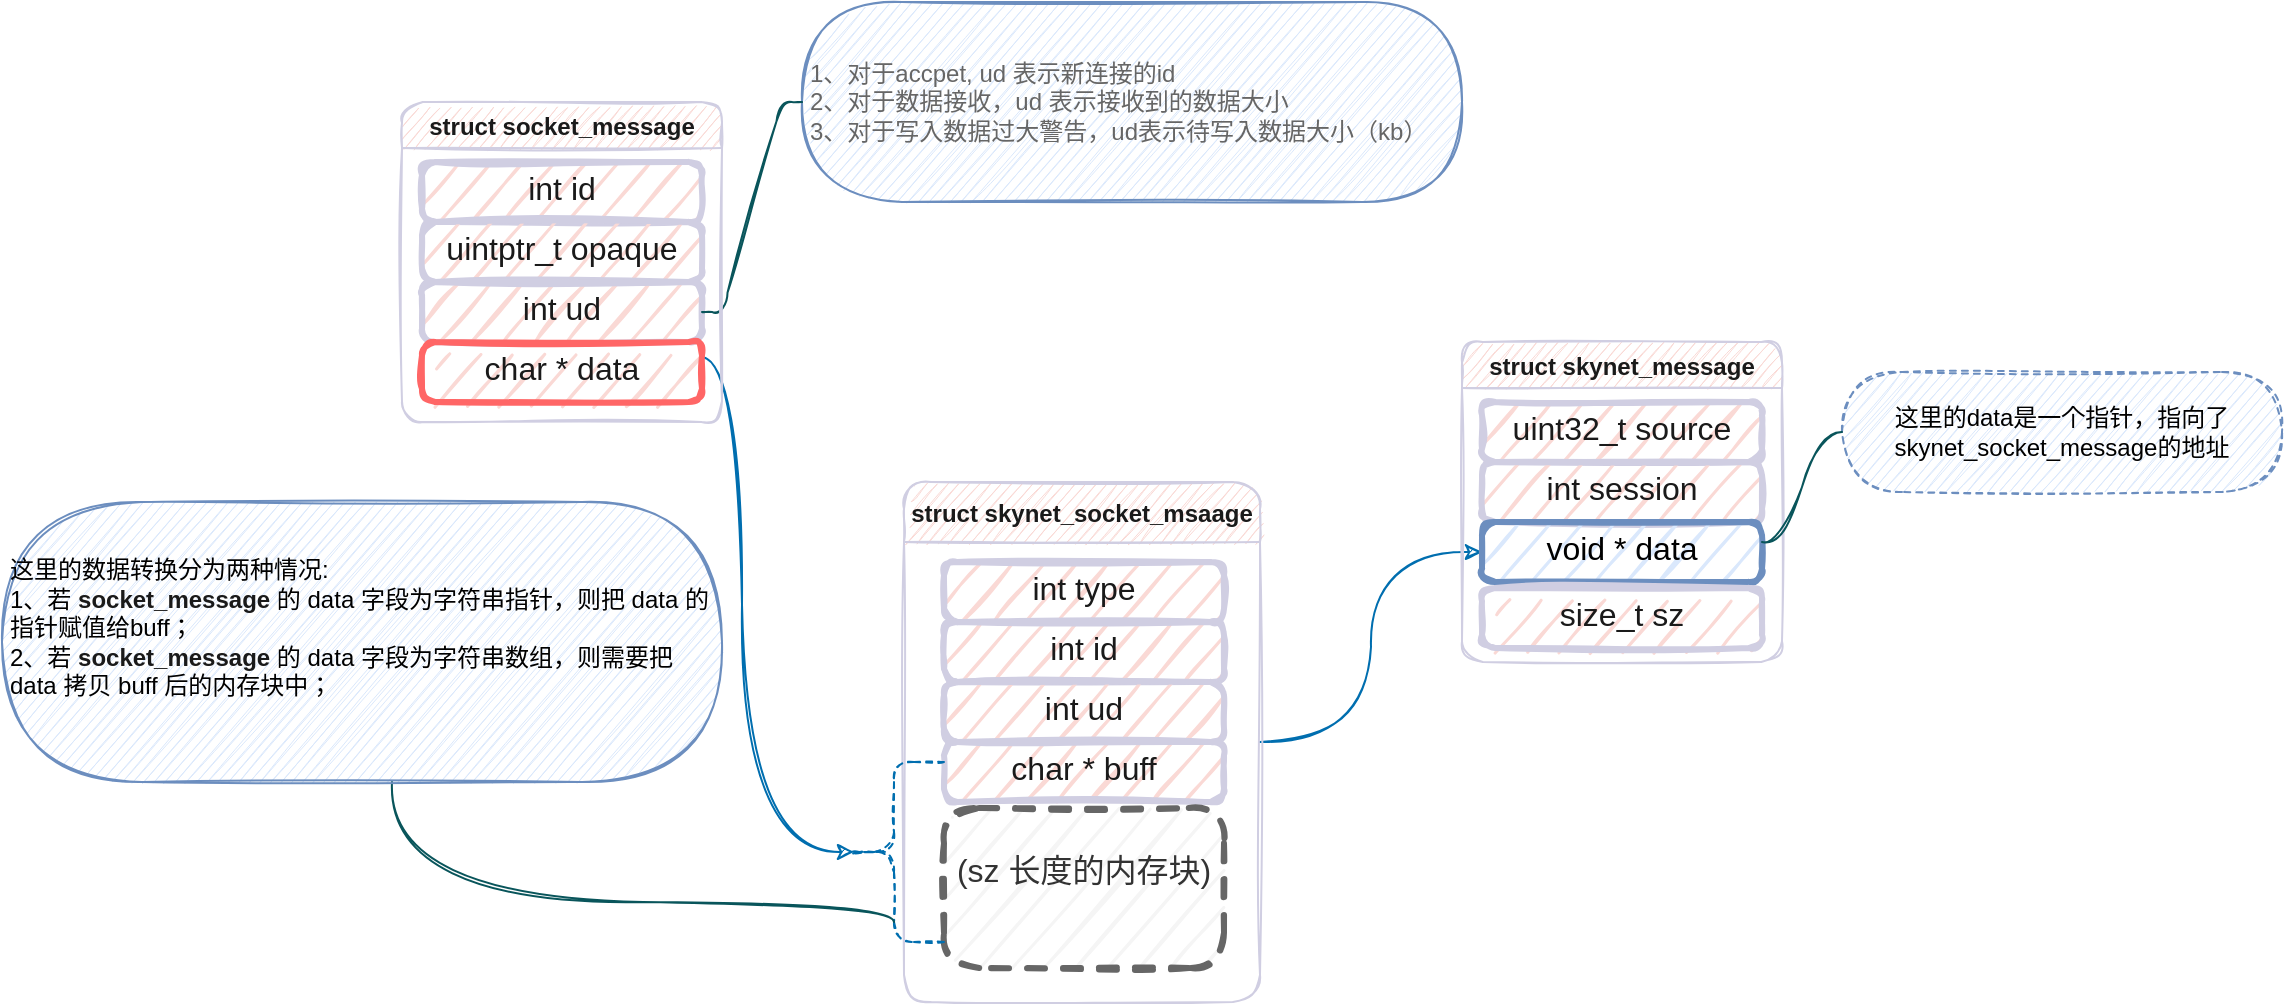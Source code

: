 <mxfile version="13.9.9" type="device"><diagram name="Page-1" id="c7558073-3199-34d8-9f00-42111426c3f3"><mxGraphModel dx="989" dy="730" grid="1" gridSize="10" guides="1" tooltips="1" connect="1" arrows="1" fold="1" page="1" pageScale="1" pageWidth="826" pageHeight="1169" math="0" shadow="0"><root><mxCell id="0"/><mxCell id="1" parent="0"/><mxCell id="6" value="&lt;p style=&quot;margin: 4px 0px 0px ; text-align: center&quot;&gt;&lt;span style=&quot;font-size: 16px&quot;&gt;int id&lt;/span&gt;&lt;br&gt;&lt;/p&gt;&lt;p style=&quot;margin: 4px 0px 0px ; text-align: center&quot;&gt;&lt;br&gt;&lt;/p&gt;" style="verticalAlign=middle;align=center;overflow=fill;fontSize=12;fontFamily=Helvetica;html=1;fontStyle=0;strokeWidth=3;fillColor=#FAD9D5;arcSize=22;spacingTop=0;spacingBottom=0;rounded=1;strokeColor=#D0CEE2;fontColor=#1A1A1A;sketch=1;" parent="1" vertex="1"><mxGeometry x="270" y="110" width="140" height="30" as="geometry"/></mxCell><mxCell id="GGpCeuplIJQ4EV_8isBT-96" value="&lt;p style=&quot;margin: 4px 0px 0px ; text-align: center&quot;&gt;&lt;span style=&quot;font-size: 16px&quot;&gt;uintptr_t opaque&lt;/span&gt;&lt;/p&gt;&lt;p style=&quot;margin: 4px 0px 0px ; text-align: center&quot;&gt;&lt;span style=&quot;font-size: 16px&quot;&gt;&lt;br&gt;&lt;/span&gt;&lt;/p&gt;" style="verticalAlign=middle;align=center;overflow=fill;fontSize=12;fontFamily=Helvetica;html=1;fontStyle=0;strokeWidth=3;fillColor=#FAD9D5;arcSize=22;spacingTop=0;spacingBottom=0;rounded=1;strokeColor=#D0CEE2;fontColor=#1A1A1A;sketch=1;" parent="1" vertex="1"><mxGeometry x="270" y="140" width="140" height="30" as="geometry"/></mxCell><mxCell id="GGpCeuplIJQ4EV_8isBT-97" value="&lt;p style=&quot;margin: 4px 0px 0px ; text-align: center&quot;&gt;&lt;span style=&quot;font-size: 16px&quot;&gt;int ud&lt;/span&gt;&lt;/p&gt;" style="verticalAlign=middle;align=center;overflow=fill;fontSize=12;fontFamily=Helvetica;html=1;fontStyle=0;strokeWidth=3;fillColor=#FAD9D5;arcSize=22;spacingTop=0;spacingBottom=0;rounded=1;strokeColor=#D0CEE2;fontColor=#1A1A1A;sketch=1;" parent="1" vertex="1"><mxGeometry x="270" y="170" width="140" height="30" as="geometry"/></mxCell><mxCell id="GGpCeuplIJQ4EV_8isBT-114" style="rounded=1;orthogonalLoop=1;jettySize=auto;html=1;exitX=1;exitY=0.25;exitDx=0;exitDy=0;strokeColor=#006EAF;fontColor=#1A1A1A;entryX=0.1;entryY=0.5;entryDx=0;entryDy=0;entryPerimeter=0;edgeStyle=orthogonalEdgeStyle;curved=1;endArrow=classic;endFill=1;fillColor=#1ba1e2;sketch=1;" parent="1" source="GGpCeuplIJQ4EV_8isBT-98" target="GGpCeuplIJQ4EV_8isBT-112" edge="1"><mxGeometry relative="1" as="geometry"><mxPoint x="469" y="457" as="targetPoint"/><Array as="points"><mxPoint x="430" y="208"/><mxPoint x="430" y="455"/></Array></mxGeometry></mxCell><mxCell id="GGpCeuplIJQ4EV_8isBT-98" value="&lt;p style=&quot;margin: 4px 0px 0px ; text-align: center&quot;&gt;&lt;span style=&quot;font-size: 16px&quot;&gt;char * data&lt;/span&gt;&lt;/p&gt;" style="verticalAlign=middle;align=center;overflow=fill;fontSize=12;fontFamily=Helvetica;html=1;fontStyle=0;strokeWidth=3;fillColor=#FAD9D5;arcSize=22;spacingTop=0;spacingBottom=0;rounded=1;fontColor=#1A1A1A;sketch=1;strokeColor=#FF6666;" parent="1" vertex="1"><mxGeometry x="270" y="200" width="140" height="30" as="geometry"/></mxCell><mxCell id="GGpCeuplIJQ4EV_8isBT-101" value="&lt;span style=&quot;color: rgb(102 , 102 , 102)&quot;&gt;1、对于accpet, ud 表示新连接的id&lt;/span&gt;&lt;br style=&quot;color: rgb(102 , 102 , 102)&quot;&gt;&lt;span style=&quot;color: rgb(102 , 102 , 102)&quot;&gt;2、对于数据接收，ud 表示接收到的数据大小&lt;/span&gt;&lt;br style=&quot;color: rgb(102 , 102 , 102)&quot;&gt;&lt;span style=&quot;color: rgb(102 , 102 , 102)&quot;&gt;3、对于写入数据过大警告，ud表示待写入数据大小（kb）&lt;/span&gt;" style="whiteSpace=wrap;html=1;arcSize=50;align=left;verticalAlign=middle;strokeWidth=1;autosize=1;spacing=4;treeFolding=0;treeMoving=1;newEdgeStyle={&quot;edgeStyle&quot;:&quot;entityRelationEdgeStyle&quot;,&quot;startArrow&quot;:&quot;none&quot;,&quot;endArrow&quot;:&quot;none&quot;,&quot;segment&quot;:10,&quot;curved&quot;:1};fontSize=12;rounded=1;fillColor=#dae8fc;strokeColor=#6c8ebf;rotatable=1;resizable=1;movable=1;expand=1;editable=1;recursiveResize=1;allowArrows=1;imageAspect=1;sketch=1;" parent="1" vertex="1"><mxGeometry x="460" y="30" width="330" height="100" as="geometry"/></mxCell><mxCell id="GGpCeuplIJQ4EV_8isBT-102" value="" style="edgeStyle=entityRelationEdgeStyle;startArrow=none;endArrow=none;segment=10;fontSize=12;entryX=0;entryY=0.5;entryDx=0;entryDy=0;exitX=1;exitY=0.5;exitDx=0;exitDy=0;strokeColor=#09555B;fontColor=#1A1A1A;sketch=1;" parent="1" source="GGpCeuplIJQ4EV_8isBT-97" target="GGpCeuplIJQ4EV_8isBT-101" edge="1"><mxGeometry relative="1" as="geometry"><mxPoint x="590" y="320" as="sourcePoint"/></mxGeometry></mxCell><mxCell id="GGpCeuplIJQ4EV_8isBT-103" value="&lt;p style=&quot;margin: 4px 0px 0px ; text-align: center&quot;&gt;&lt;span style=&quot;font-size: 16px&quot;&gt;int type&lt;/span&gt;&lt;/p&gt;" style="verticalAlign=middle;align=center;overflow=fill;fontSize=12;fontFamily=Helvetica;html=1;fontStyle=0;strokeWidth=3;fillColor=#FAD9D5;arcSize=22;spacingTop=0;spacingBottom=0;rounded=1;strokeColor=#D0CEE2;fontColor=#1A1A1A;sketch=1;" parent="1" vertex="1"><mxGeometry x="531" y="310" width="140" height="30" as="geometry"/></mxCell><mxCell id="GGpCeuplIJQ4EV_8isBT-104" value="&lt;p style=&quot;margin: 4px 0px 0px ; text-align: center&quot;&gt;&lt;span style=&quot;font-size: 16px&quot;&gt;int id&lt;/span&gt;&lt;/p&gt;" style="verticalAlign=middle;align=center;overflow=fill;fontSize=12;fontFamily=Helvetica;html=1;fontStyle=0;strokeWidth=3;fillColor=#FAD9D5;arcSize=22;spacingTop=0;spacingBottom=0;rounded=1;strokeColor=#D0CEE2;fontColor=#1A1A1A;sketch=1;" parent="1" vertex="1"><mxGeometry x="531" y="340" width="140" height="30" as="geometry"/></mxCell><mxCell id="GGpCeuplIJQ4EV_8isBT-105" value="&lt;p style=&quot;margin: 4px 0px 0px ; text-align: center&quot;&gt;&lt;span style=&quot;font-size: 16px&quot;&gt;int ud&lt;/span&gt;&lt;/p&gt;" style="verticalAlign=middle;align=center;overflow=fill;fontSize=12;fontFamily=Helvetica;html=1;fontStyle=0;strokeWidth=3;fillColor=#FAD9D5;arcSize=22;spacingTop=0;spacingBottom=0;rounded=1;strokeColor=#D0CEE2;fontColor=#1A1A1A;sketch=1;" parent="1" vertex="1"><mxGeometry x="531" y="370" width="140" height="30" as="geometry"/></mxCell><mxCell id="GGpCeuplIJQ4EV_8isBT-106" value="&lt;p style=&quot;margin: 4px 0px 0px ; text-align: center&quot;&gt;&lt;span style=&quot;font-size: 16px&quot;&gt;char * buff&lt;/span&gt;&lt;/p&gt;" style="verticalAlign=middle;align=center;overflow=fill;fontSize=12;fontFamily=Helvetica;html=1;fontStyle=0;strokeWidth=3;fillColor=#FAD9D5;arcSize=22;spacingTop=0;spacingBottom=0;rounded=1;strokeColor=#D0CEE2;fontColor=#1A1A1A;sketch=1;" parent="1" vertex="1"><mxGeometry x="531" y="400" width="140" height="30" as="geometry"/></mxCell><mxCell id="GGpCeuplIJQ4EV_8isBT-107" value="struct socket_message" style="swimlane;rounded=1;strokeColor=#D0CEE2;fillColor=#FAD9D5;fontColor=#1A1A1A;startSize=23;sketch=1;" parent="1" vertex="1"><mxGeometry x="260" y="80" width="160" height="160" as="geometry"/></mxCell><mxCell id="GGpCeuplIJQ4EV_8isBT-127" style="edgeStyle=orthogonalEdgeStyle;curved=1;rounded=1;orthogonalLoop=1;jettySize=auto;html=1;exitX=1;exitY=0.5;exitDx=0;exitDy=0;entryX=0;entryY=0.5;entryDx=0;entryDy=0;endArrow=classic;endFill=1;strokeColor=#006EAF;fontColor=#1A1A1A;sketch=1;fillColor=#1ba1e2;" parent="1" source="GGpCeuplIJQ4EV_8isBT-108" target="GGpCeuplIJQ4EV_8isBT-124" edge="1"><mxGeometry relative="1" as="geometry"/></mxCell><mxCell id="GGpCeuplIJQ4EV_8isBT-108" value="struct skynet_socket_msaage" style="swimlane;rounded=1;strokeColor=#D0CEE2;fillColor=#FAD9D5;fontColor=#1A1A1A;startSize=30;sketch=1;" parent="1" vertex="1"><mxGeometry x="511" y="270" width="178" height="260" as="geometry"/></mxCell><mxCell id="GGpCeuplIJQ4EV_8isBT-110" value="&lt;p style=&quot;margin: 4px 0px 0px ; text-align: center&quot;&gt;&lt;br&gt;&lt;/p&gt;&lt;p style=&quot;margin: 4px 0px 0px ; text-align: center&quot;&gt;&lt;span style=&quot;font-size: 16px&quot;&gt;(sz 长度的内存块)&lt;/span&gt;&lt;/p&gt;" style="verticalAlign=middle;align=center;overflow=fill;fontSize=12;fontFamily=Helvetica;html=1;fontStyle=0;strokeWidth=3;arcSize=22;spacingTop=0;spacingBottom=0;rounded=1;dashed=1;fillColor=#f5f5f5;strokeColor=#666666;fontColor=#333333;sketch=1;" parent="GGpCeuplIJQ4EV_8isBT-108" vertex="1"><mxGeometry x="20" y="163" width="140" height="80" as="geometry"/></mxCell><mxCell id="GGpCeuplIJQ4EV_8isBT-112" value="" style="shape=curlyBracket;whiteSpace=wrap;html=1;rounded=1;dashed=1;strokeColor=#006EAF;fillColor=#1ba1e2;size=0.5;fontColor=#ffffff;sketch=1;" parent="1" vertex="1"><mxGeometry x="481" y="410" width="50" height="90" as="geometry"/></mxCell><mxCell id="GGpCeuplIJQ4EV_8isBT-121" style="edgeStyle=orthogonalEdgeStyle;curved=1;rounded=1;orthogonalLoop=1;jettySize=auto;html=1;endArrow=none;endFill=0;strokeColor=#09555B;fontColor=#1A1A1A;sketch=1;" parent="1" source="GGpCeuplIJQ4EV_8isBT-115" edge="1"><mxGeometry relative="1" as="geometry"><mxPoint x="506" y="490" as="targetPoint"/><Array as="points"><mxPoint x="255" y="480"/><mxPoint x="506" y="480"/></Array></mxGeometry></mxCell><mxCell id="GGpCeuplIJQ4EV_8isBT-115" value="这里的数据转换分为两种情况:&lt;br&gt;&lt;div&gt;&lt;span&gt;1、若&amp;nbsp;&lt;/span&gt;&lt;span style=&quot;color: rgb(26 , 26 , 26) ; font-weight: 700 ; text-align: center&quot;&gt;socket_message&lt;/span&gt;&lt;span&gt;&amp;nbsp;的 data 字段为字符串指针，则把 data 的指针赋值给buff；&lt;/span&gt;&lt;/div&gt;&lt;div&gt;2、若&amp;nbsp;&lt;span style=&quot;color: rgb(26 , 26 , 26) ; font-weight: 700 ; text-align: center&quot;&gt;socket_message&lt;/span&gt;&amp;nbsp;的 data 字段为字符串数组，则需要把 data 拷贝 buff 后的内存块中；&lt;/div&gt;&lt;div&gt;&lt;br&gt;&lt;/div&gt;" style="whiteSpace=wrap;html=1;rounded=1;arcSize=50;align=left;verticalAlign=middle;strokeWidth=1;autosize=0;spacing=4;treeFolding=1;treeMoving=1;newEdgeStyle={&quot;edgeStyle&quot;:&quot;entityRelationEdgeStyle&quot;,&quot;startArrow&quot;:&quot;none&quot;,&quot;endArrow&quot;:&quot;none&quot;,&quot;segment&quot;:10,&quot;curved&quot;:1};fillColor=#dae8fc;strokeColor=#6c8ebf;sketch=1;" parent="1" vertex="1"><mxGeometry x="60" y="280" width="360" height="140" as="geometry"/></mxCell><mxCell id="GGpCeuplIJQ4EV_8isBT-122" value="&lt;p style=&quot;margin: 4px 0px 0px ; text-align: center&quot;&gt;&lt;span style=&quot;font-size: 16px&quot;&gt;uint32_t source&lt;/span&gt;&lt;br&gt;&lt;/p&gt;&lt;p style=&quot;margin: 4px 0px 0px ; text-align: center&quot;&gt;&lt;br&gt;&lt;/p&gt;" style="verticalAlign=middle;align=center;overflow=fill;fontSize=12;fontFamily=Helvetica;html=1;fontStyle=0;strokeWidth=3;fillColor=#FAD9D5;arcSize=22;spacingTop=0;spacingBottom=0;rounded=1;strokeColor=#D0CEE2;fontColor=#1A1A1A;sketch=1;" parent="1" vertex="1"><mxGeometry x="800" y="230" width="140" height="30" as="geometry"/></mxCell><mxCell id="GGpCeuplIJQ4EV_8isBT-123" value="&lt;p style=&quot;margin: 4px 0px 0px ; text-align: center&quot;&gt;&lt;span style=&quot;font-size: 16px&quot;&gt;int session&lt;/span&gt;&lt;/p&gt;" style="verticalAlign=middle;align=center;overflow=fill;fontSize=12;fontFamily=Helvetica;html=1;fontStyle=0;strokeWidth=3;fillColor=#FAD9D5;arcSize=22;spacingTop=0;spacingBottom=0;rounded=1;strokeColor=#D0CEE2;fontColor=#1A1A1A;sketch=1;" parent="1" vertex="1"><mxGeometry x="800" y="260" width="140" height="30" as="geometry"/></mxCell><mxCell id="GGpCeuplIJQ4EV_8isBT-124" value="&lt;p style=&quot;margin: 4px 0px 0px ; text-align: center&quot;&gt;&lt;span style=&quot;font-size: 16px&quot;&gt;void * data&lt;/span&gt;&lt;/p&gt;" style="verticalAlign=middle;align=center;overflow=fill;fontSize=12;fontFamily=Helvetica;html=1;fontStyle=0;strokeWidth=3;fillColor=#dae8fc;arcSize=22;spacingTop=0;spacingBottom=0;rounded=1;strokeColor=#6c8ebf;sketch=1;" parent="1" vertex="1"><mxGeometry x="800" y="290" width="140" height="30" as="geometry"/></mxCell><mxCell id="GGpCeuplIJQ4EV_8isBT-125" value="&lt;p style=&quot;margin: 4px 0px 0px ; text-align: center&quot;&gt;&lt;span style=&quot;font-size: 16px&quot;&gt;size_t sz&lt;/span&gt;&lt;/p&gt;" style="verticalAlign=middle;align=center;overflow=fill;fontSize=12;fontFamily=Helvetica;html=1;fontStyle=0;strokeWidth=3;fillColor=#FAD9D5;arcSize=22;spacingTop=0;spacingBottom=0;rounded=1;strokeColor=#D0CEE2;fontColor=#1A1A1A;sketch=1;" parent="1" vertex="1"><mxGeometry x="800" y="323" width="140" height="30" as="geometry"/></mxCell><mxCell id="GGpCeuplIJQ4EV_8isBT-126" value="struct skynet_message" style="swimlane;rounded=1;strokeColor=#D0CEE2;fillColor=#FAD9D5;fontColor=#1A1A1A;startSize=23;sketch=1;" parent="1" vertex="1"><mxGeometry x="790" y="200" width="160" height="160" as="geometry"/></mxCell><mxCell id="GGpCeuplIJQ4EV_8isBT-128" value="这里的data是一个指针，指向了 skynet_socket_message的地址" style="whiteSpace=wrap;rounded=1;arcSize=50;align=center;verticalAlign=middle;strokeWidth=1;autosize=1;spacing=4;treeFolding=1;treeMoving=1;newEdgeStyle={&quot;edgeStyle&quot;:&quot;entityRelationEdgeStyle&quot;,&quot;startArrow&quot;:&quot;none&quot;,&quot;endArrow&quot;:&quot;none&quot;,&quot;segment&quot;:10,&quot;curved&quot;:1};dashed=1;fillColor=#dae8fc;html=1;overflow=visible;expand=0;sketch=1;strokeColor=#6c8ebf;" parent="1" vertex="1"><mxGeometry x="980" y="215" width="220" height="60" as="geometry"/></mxCell><mxCell id="GGpCeuplIJQ4EV_8isBT-129" value="" style="edgeStyle=entityRelationEdgeStyle;startArrow=none;endArrow=none;segment=10;curved=1;strokeColor=#09555B;fontColor=#1A1A1A;sketch=1;" parent="1" target="GGpCeuplIJQ4EV_8isBT-128" edge="1"><mxGeometry relative="1" as="geometry"><mxPoint x="940" y="300" as="sourcePoint"/></mxGeometry></mxCell></root></mxGraphModel></diagram></mxfile>